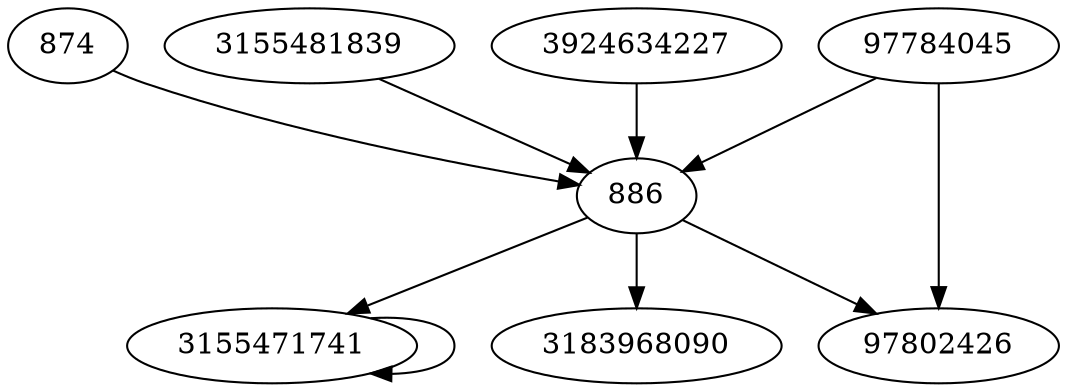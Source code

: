 digraph  {
874;
97784045;
3155481839;
3924634227;
886;
97802426;
3155471741;
3183968090;
874 -> 886;
97784045 -> 886;
97784045 -> 97802426;
3155481839 -> 886;
3924634227 -> 886;
886 -> 3155471741;
886 -> 3183968090;
886 -> 97802426;
3155471741 -> 3155471741;
}
